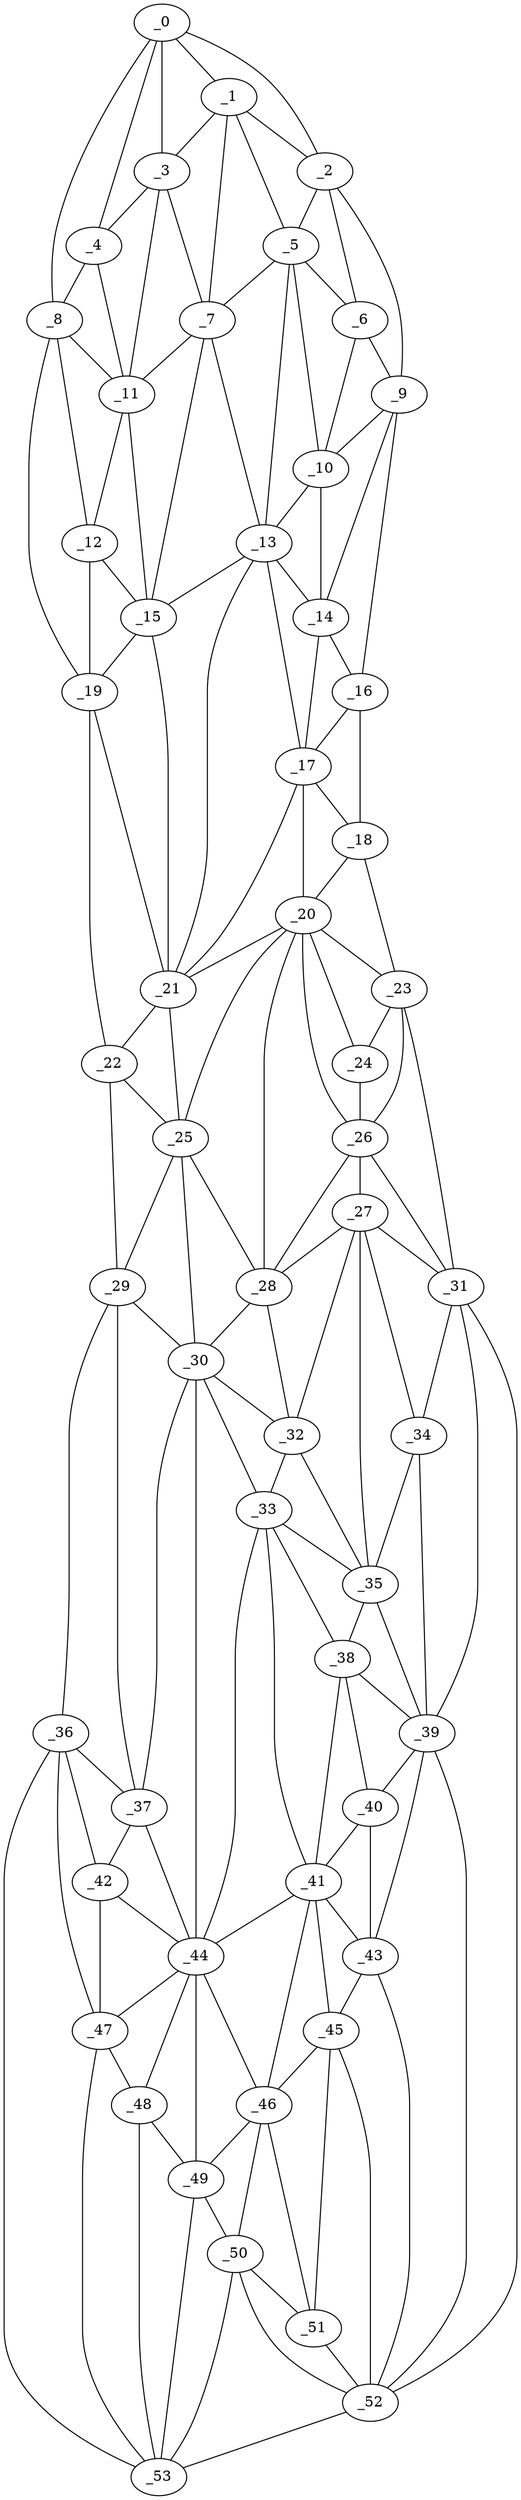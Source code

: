graph "obj87__355.gxl" {
	_0	 [x=4,
		y=41];
	_1	 [x=8,
		y=54];
	_0 -- _1	 [valence=1];
	_2	 [x=13,
		y=86];
	_0 -- _2	 [valence=1];
	_3	 [x=15,
		y=47];
	_0 -- _3	 [valence=1];
	_4	 [x=16,
		y=42];
	_0 -- _4	 [valence=2];
	_8	 [x=24,
		y=35];
	_0 -- _8	 [valence=1];
	_1 -- _2	 [valence=2];
	_1 -- _3	 [valence=1];
	_5	 [x=19,
		y=70];
	_1 -- _5	 [valence=1];
	_7	 [x=22,
		y=66];
	_1 -- _7	 [valence=2];
	_2 -- _5	 [valence=2];
	_6	 [x=21,
		y=86];
	_2 -- _6	 [valence=1];
	_9	 [x=28,
		y=89];
	_2 -- _9	 [valence=1];
	_3 -- _4	 [valence=2];
	_3 -- _7	 [valence=2];
	_11	 [x=30,
		y=47];
	_3 -- _11	 [valence=1];
	_4 -- _8	 [valence=1];
	_4 -- _11	 [valence=1];
	_5 -- _6	 [valence=2];
	_5 -- _7	 [valence=2];
	_10	 [x=29,
		y=84];
	_5 -- _10	 [valence=2];
	_13	 [x=33,
		y=77];
	_5 -- _13	 [valence=1];
	_6 -- _9	 [valence=2];
	_6 -- _10	 [valence=1];
	_7 -- _11	 [valence=2];
	_7 -- _13	 [valence=2];
	_15	 [x=37,
		y=54];
	_7 -- _15	 [valence=2];
	_8 -- _11	 [valence=1];
	_12	 [x=31,
		y=39];
	_8 -- _12	 [valence=2];
	_19	 [x=49,
		y=30];
	_8 -- _19	 [valence=1];
	_9 -- _10	 [valence=2];
	_14	 [x=33,
		y=82];
	_9 -- _14	 [valence=2];
	_16	 [x=39,
		y=91];
	_9 -- _16	 [valence=1];
	_10 -- _13	 [valence=2];
	_10 -- _14	 [valence=2];
	_11 -- _12	 [valence=2];
	_11 -- _15	 [valence=1];
	_12 -- _15	 [valence=2];
	_12 -- _19	 [valence=2];
	_13 -- _14	 [valence=1];
	_13 -- _15	 [valence=1];
	_17	 [x=43,
		y=83];
	_13 -- _17	 [valence=2];
	_21	 [x=54,
		y=58];
	_13 -- _21	 [valence=2];
	_14 -- _16	 [valence=2];
	_14 -- _17	 [valence=2];
	_15 -- _19	 [valence=2];
	_15 -- _21	 [valence=2];
	_16 -- _17	 [valence=1];
	_18	 [x=45,
		y=92];
	_16 -- _18	 [valence=1];
	_17 -- _18	 [valence=2];
	_20	 [x=52,
		y=83];
	_17 -- _20	 [valence=2];
	_17 -- _21	 [valence=1];
	_18 -- _20	 [valence=2];
	_23	 [x=57,
		y=93];
	_18 -- _23	 [valence=1];
	_19 -- _21	 [valence=1];
	_22	 [x=56,
		y=30];
	_19 -- _22	 [valence=1];
	_20 -- _21	 [valence=2];
	_20 -- _23	 [valence=2];
	_24	 [x=59,
		y=89];
	_20 -- _24	 [valence=2];
	_25	 [x=61,
		y=58];
	_20 -- _25	 [valence=1];
	_26	 [x=67,
		y=87];
	_20 -- _26	 [valence=2];
	_28	 [x=72,
		y=73];
	_20 -- _28	 [valence=1];
	_21 -- _22	 [valence=1];
	_21 -- _25	 [valence=2];
	_22 -- _25	 [valence=2];
	_29	 [x=73,
		y=30];
	_22 -- _29	 [valence=1];
	_23 -- _24	 [valence=1];
	_23 -- _26	 [valence=2];
	_31	 [x=73,
		y=92];
	_23 -- _31	 [valence=1];
	_24 -- _26	 [valence=2];
	_25 -- _28	 [valence=2];
	_25 -- _29	 [valence=2];
	_30	 [x=73,
		y=59];
	_25 -- _30	 [valence=1];
	_27	 [x=71,
		y=85];
	_26 -- _27	 [valence=2];
	_26 -- _28	 [valence=2];
	_26 -- _31	 [valence=2];
	_27 -- _28	 [valence=2];
	_27 -- _31	 [valence=1];
	_32	 [x=75,
		y=73];
	_27 -- _32	 [valence=1];
	_34	 [x=80,
		y=91];
	_27 -- _34	 [valence=2];
	_35	 [x=83,
		y=82];
	_27 -- _35	 [valence=2];
	_28 -- _30	 [valence=1];
	_28 -- _32	 [valence=2];
	_29 -- _30	 [valence=2];
	_36	 [x=85,
		y=32];
	_29 -- _36	 [valence=1];
	_37	 [x=91,
		y=44];
	_29 -- _37	 [valence=2];
	_30 -- _32	 [valence=2];
	_33	 [x=80,
		y=73];
	_30 -- _33	 [valence=1];
	_30 -- _37	 [valence=2];
	_44	 [x=102,
		y=51];
	_30 -- _44	 [valence=2];
	_31 -- _34	 [valence=2];
	_39	 [x=91,
		y=90];
	_31 -- _39	 [valence=1];
	_52	 [x=122,
		y=87];
	_31 -- _52	 [valence=1];
	_32 -- _33	 [valence=2];
	_32 -- _35	 [valence=2];
	_33 -- _35	 [valence=2];
	_38	 [x=91,
		y=81];
	_33 -- _38	 [valence=1];
	_41	 [x=99,
		y=78];
	_33 -- _41	 [valence=2];
	_33 -- _44	 [valence=2];
	_34 -- _35	 [valence=2];
	_34 -- _39	 [valence=2];
	_35 -- _38	 [valence=2];
	_35 -- _39	 [valence=2];
	_36 -- _37	 [valence=1];
	_42	 [x=100,
		y=39];
	_36 -- _42	 [valence=1];
	_47	 [x=110,
		y=41];
	_36 -- _47	 [valence=1];
	_53	 [x=124,
		y=41];
	_36 -- _53	 [valence=1];
	_37 -- _42	 [valence=2];
	_37 -- _44	 [valence=2];
	_38 -- _39	 [valence=2];
	_40	 [x=96,
		y=83];
	_38 -- _40	 [valence=2];
	_38 -- _41	 [valence=2];
	_39 -- _40	 [valence=2];
	_43	 [x=100,
		y=88];
	_39 -- _43	 [valence=2];
	_39 -- _52	 [valence=2];
	_40 -- _41	 [valence=2];
	_40 -- _43	 [valence=2];
	_41 -- _43	 [valence=2];
	_41 -- _44	 [valence=1];
	_45	 [x=106,
		y=86];
	_41 -- _45	 [valence=2];
	_46	 [x=107,
		y=75];
	_41 -- _46	 [valence=2];
	_42 -- _44	 [valence=1];
	_42 -- _47	 [valence=2];
	_43 -- _45	 [valence=1];
	_43 -- _52	 [valence=2];
	_44 -- _46	 [valence=2];
	_44 -- _47	 [valence=2];
	_48	 [x=121,
		y=50];
	_44 -- _48	 [valence=2];
	_49	 [x=121,
		y=59];
	_44 -- _49	 [valence=1];
	_45 -- _46	 [valence=1];
	_51	 [x=121,
		y=75];
	_45 -- _51	 [valence=2];
	_45 -- _52	 [valence=1];
	_46 -- _49	 [valence=2];
	_50	 [x=121,
		y=67];
	_46 -- _50	 [valence=2];
	_46 -- _51	 [valence=1];
	_47 -- _48	 [valence=2];
	_47 -- _53	 [valence=2];
	_48 -- _49	 [valence=2];
	_48 -- _53	 [valence=2];
	_49 -- _50	 [valence=2];
	_49 -- _53	 [valence=2];
	_50 -- _51	 [valence=2];
	_50 -- _52	 [valence=2];
	_50 -- _53	 [valence=1];
	_51 -- _52	 [valence=1];
	_52 -- _53	 [valence=1];
}
